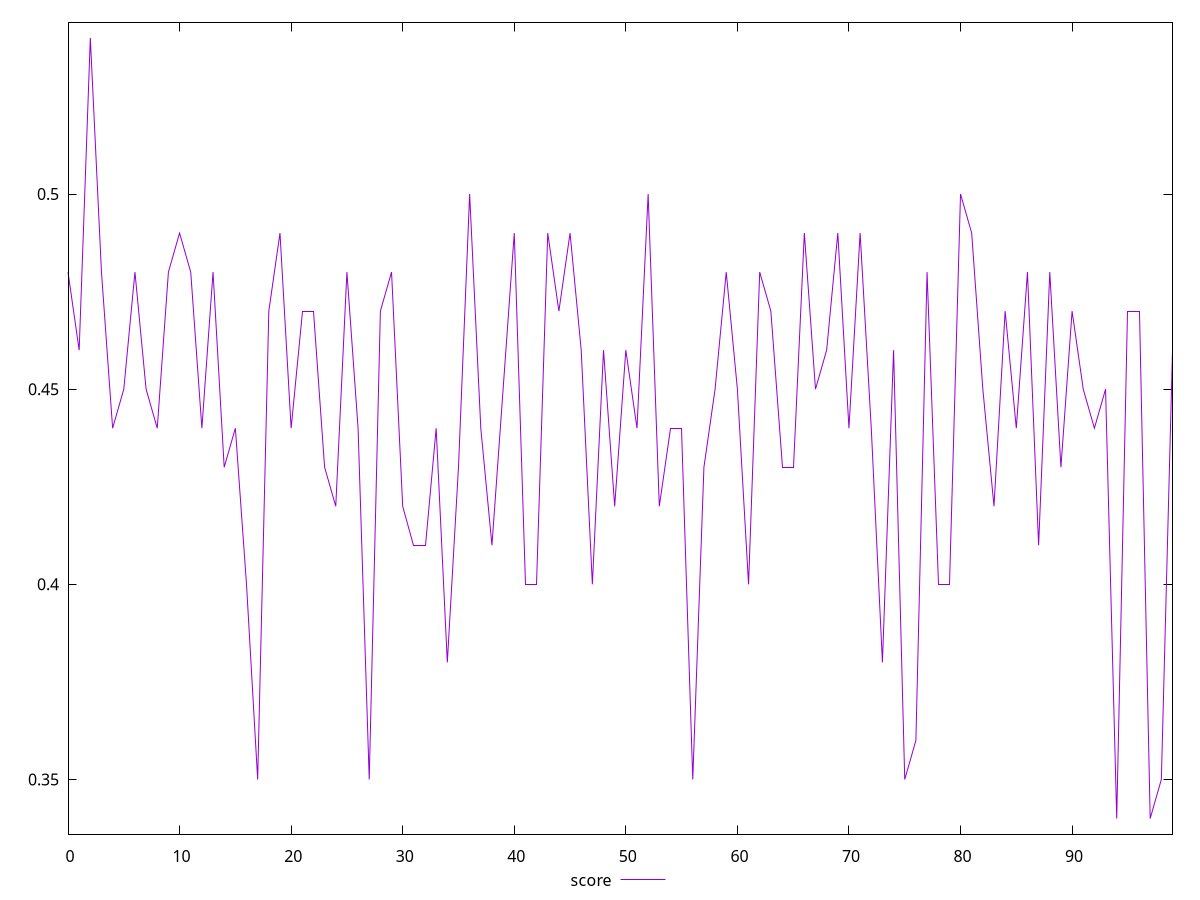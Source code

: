 reset

$score <<EOF
0 0.48
1 0.46
2 0.54
3 0.48
4 0.44
5 0.45
6 0.48
7 0.45
8 0.44
9 0.48
10 0.49
11 0.48
12 0.44
13 0.48
14 0.43
15 0.44
16 0.4
17 0.35
18 0.47
19 0.49
20 0.44
21 0.47
22 0.47
23 0.43
24 0.42
25 0.48
26 0.44
27 0.35
28 0.47
29 0.48
30 0.42
31 0.41
32 0.41
33 0.44
34 0.38
35 0.43
36 0.5
37 0.44
38 0.41
39 0.45
40 0.49
41 0.4
42 0.4
43 0.49
44 0.47
45 0.49
46 0.46
47 0.4
48 0.46
49 0.42
50 0.46
51 0.44
52 0.5
53 0.42
54 0.44
55 0.44
56 0.35
57 0.43
58 0.45
59 0.48
60 0.45
61 0.4
62 0.48
63 0.47
64 0.43
65 0.43
66 0.49
67 0.45
68 0.46
69 0.49
70 0.44
71 0.49
72 0.44
73 0.38
74 0.46
75 0.35
76 0.36
77 0.48
78 0.4
79 0.4
80 0.5
81 0.49
82 0.45
83 0.42
84 0.47
85 0.44
86 0.48
87 0.41
88 0.48
89 0.43
90 0.47
91 0.45
92 0.44
93 0.45
94 0.34
95 0.47
96 0.47
97 0.34
98 0.35
99 0.46
EOF

set key outside below
set xrange [0:99]
set yrange [0.336:0.544]
set trange [0.336:0.544]
set terminal svg size 640, 500 enhanced background rgb 'white'
set output "reports/report_00027_2021-02-24T12-40-31.850Z/uses-http2/samples/agenda/score/values.svg"

plot $score title "score" with line

reset
